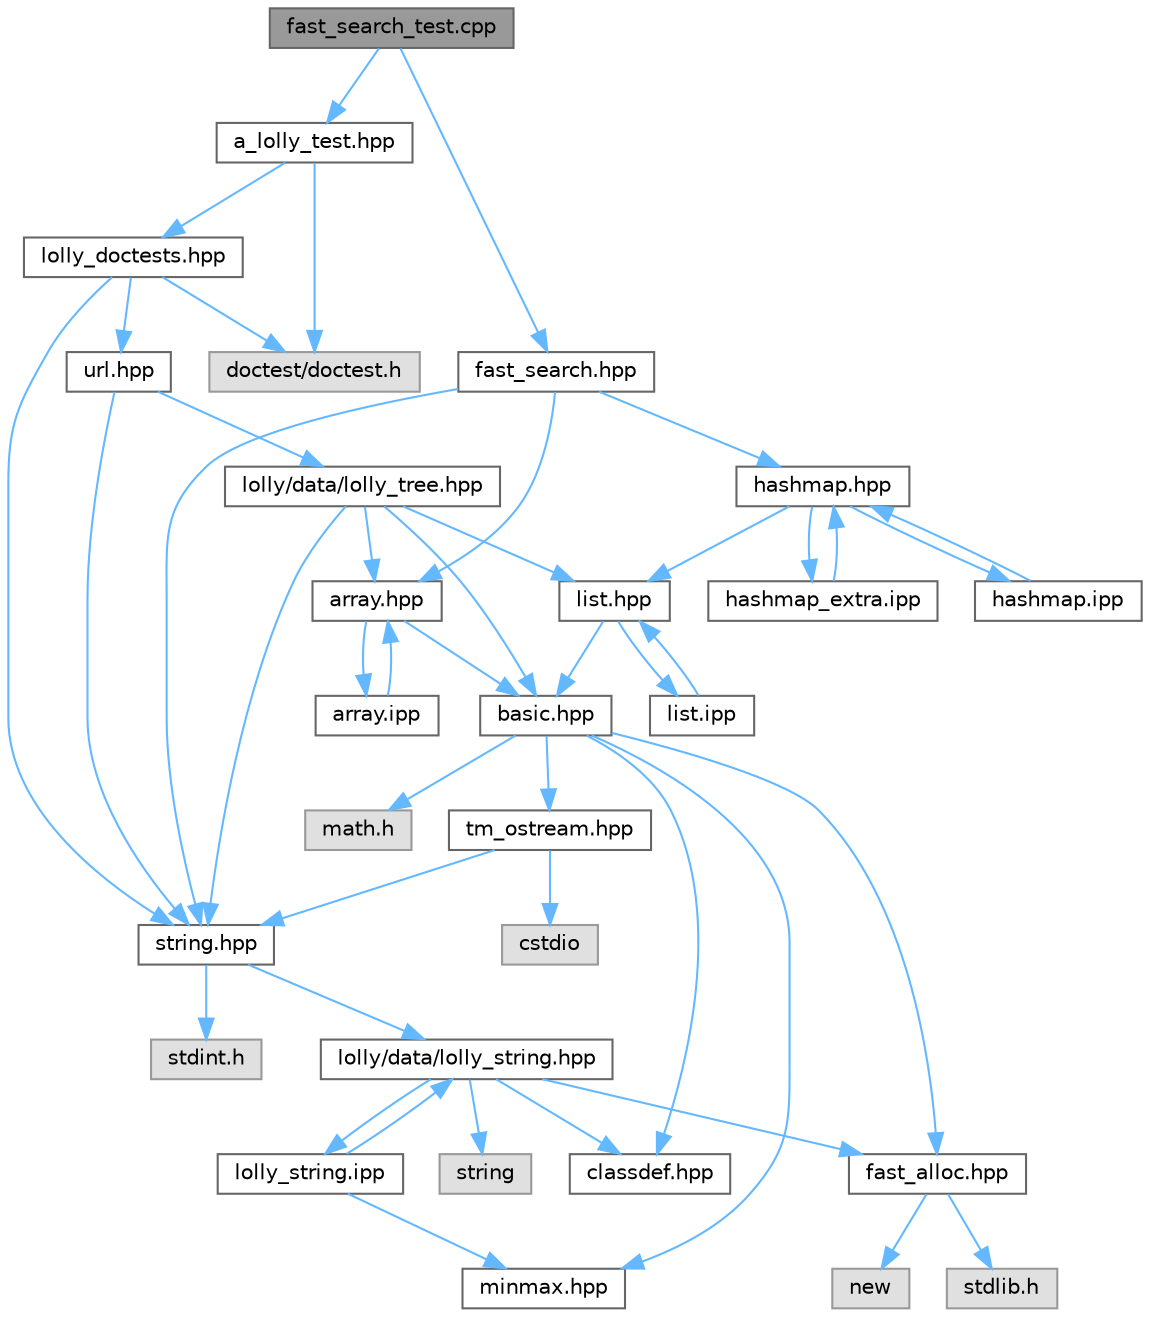 digraph "fast_search_test.cpp"
{
 // LATEX_PDF_SIZE
  bgcolor="transparent";
  edge [fontname=Helvetica,fontsize=10,labelfontname=Helvetica,labelfontsize=10];
  node [fontname=Helvetica,fontsize=10,shape=box,height=0.2,width=0.4];
  Node1 [id="Node000001",label="fast_search_test.cpp",height=0.2,width=0.4,color="gray40", fillcolor="grey60", style="filled", fontcolor="black",tooltip=" "];
  Node1 -> Node2 [id="edge1_Node000001_Node000002",color="steelblue1",style="solid",tooltip=" "];
  Node2 [id="Node000002",label="a_lolly_test.hpp",height=0.2,width=0.4,color="grey40", fillcolor="white", style="filled",URL="$a__lolly__test_8hpp.html",tooltip=" "];
  Node2 -> Node3 [id="edge2_Node000002_Node000003",color="steelblue1",style="solid",tooltip=" "];
  Node3 [id="Node000003",label="doctest/doctest.h",height=0.2,width=0.4,color="grey60", fillcolor="#E0E0E0", style="filled",tooltip=" "];
  Node2 -> Node4 [id="edge3_Node000002_Node000004",color="steelblue1",style="solid",tooltip=" "];
  Node4 [id="Node000004",label="lolly_doctests.hpp",height=0.2,width=0.4,color="grey40", fillcolor="white", style="filled",URL="$lolly__doctests_8hpp.html",tooltip=" "];
  Node4 -> Node3 [id="edge4_Node000004_Node000003",color="steelblue1",style="solid",tooltip=" "];
  Node4 -> Node5 [id="edge5_Node000004_Node000005",color="steelblue1",style="solid",tooltip=" "];
  Node5 [id="Node000005",label="string.hpp",height=0.2,width=0.4,color="grey40", fillcolor="white", style="filled",URL="$string_8hpp.html",tooltip=" "];
  Node5 -> Node6 [id="edge6_Node000005_Node000006",color="steelblue1",style="solid",tooltip=" "];
  Node6 [id="Node000006",label="lolly/data/lolly_string.hpp",height=0.2,width=0.4,color="grey40", fillcolor="white", style="filled",URL="$lolly__string_8hpp.html",tooltip=" "];
  Node6 -> Node7 [id="edge7_Node000006_Node000007",color="steelblue1",style="solid",tooltip=" "];
  Node7 [id="Node000007",label="classdef.hpp",height=0.2,width=0.4,color="grey40", fillcolor="white", style="filled",URL="$classdef_8hpp.html",tooltip=" "];
  Node6 -> Node8 [id="edge8_Node000006_Node000008",color="steelblue1",style="solid",tooltip=" "];
  Node8 [id="Node000008",label="fast_alloc.hpp",height=0.2,width=0.4,color="grey40", fillcolor="white", style="filled",URL="$fast__alloc_8hpp.html",tooltip=" "];
  Node8 -> Node9 [id="edge9_Node000008_Node000009",color="steelblue1",style="solid",tooltip=" "];
  Node9 [id="Node000009",label="stdlib.h",height=0.2,width=0.4,color="grey60", fillcolor="#E0E0E0", style="filled",tooltip=" "];
  Node8 -> Node10 [id="edge10_Node000008_Node000010",color="steelblue1",style="solid",tooltip=" "];
  Node10 [id="Node000010",label="new",height=0.2,width=0.4,color="grey60", fillcolor="#E0E0E0", style="filled",tooltip=" "];
  Node6 -> Node11 [id="edge11_Node000006_Node000011",color="steelblue1",style="solid",tooltip=" "];
  Node11 [id="Node000011",label="string",height=0.2,width=0.4,color="grey60", fillcolor="#E0E0E0", style="filled",tooltip=" "];
  Node6 -> Node12 [id="edge12_Node000006_Node000012",color="steelblue1",style="solid",tooltip=" "];
  Node12 [id="Node000012",label="lolly_string.ipp",height=0.2,width=0.4,color="grey40", fillcolor="white", style="filled",URL="$lolly__string_8ipp.html",tooltip=" "];
  Node12 -> Node6 [id="edge13_Node000012_Node000006",color="steelblue1",style="solid",tooltip=" "];
  Node12 -> Node13 [id="edge14_Node000012_Node000013",color="steelblue1",style="solid",tooltip=" "];
  Node13 [id="Node000013",label="minmax.hpp",height=0.2,width=0.4,color="grey40", fillcolor="white", style="filled",URL="$minmax_8hpp.html",tooltip=" "];
  Node5 -> Node14 [id="edge15_Node000005_Node000014",color="steelblue1",style="solid",tooltip=" "];
  Node14 [id="Node000014",label="stdint.h",height=0.2,width=0.4,color="grey60", fillcolor="#E0E0E0", style="filled",tooltip=" "];
  Node4 -> Node15 [id="edge16_Node000004_Node000015",color="steelblue1",style="solid",tooltip=" "];
  Node15 [id="Node000015",label="url.hpp",height=0.2,width=0.4,color="grey40", fillcolor="white", style="filled",URL="$url_8hpp.html",tooltip=" "];
  Node15 -> Node16 [id="edge17_Node000015_Node000016",color="steelblue1",style="solid",tooltip=" "];
  Node16 [id="Node000016",label="lolly/data/lolly_tree.hpp",height=0.2,width=0.4,color="grey40", fillcolor="white", style="filled",URL="$lolly__tree_8hpp.html",tooltip=" "];
  Node16 -> Node17 [id="edge18_Node000016_Node000017",color="steelblue1",style="solid",tooltip=" "];
  Node17 [id="Node000017",label="array.hpp",height=0.2,width=0.4,color="grey40", fillcolor="white", style="filled",URL="$array_8hpp.html",tooltip=" "];
  Node17 -> Node18 [id="edge19_Node000017_Node000018",color="steelblue1",style="solid",tooltip=" "];
  Node18 [id="Node000018",label="basic.hpp",height=0.2,width=0.4,color="grey40", fillcolor="white", style="filled",URL="$basic_8hpp.html",tooltip=" "];
  Node18 -> Node7 [id="edge20_Node000018_Node000007",color="steelblue1",style="solid",tooltip=" "];
  Node18 -> Node8 [id="edge21_Node000018_Node000008",color="steelblue1",style="solid",tooltip=" "];
  Node18 -> Node13 [id="edge22_Node000018_Node000013",color="steelblue1",style="solid",tooltip=" "];
  Node18 -> Node19 [id="edge23_Node000018_Node000019",color="steelblue1",style="solid",tooltip=" "];
  Node19 [id="Node000019",label="tm_ostream.hpp",height=0.2,width=0.4,color="grey40", fillcolor="white", style="filled",URL="$tm__ostream_8hpp.html",tooltip=" "];
  Node19 -> Node5 [id="edge24_Node000019_Node000005",color="steelblue1",style="solid",tooltip=" "];
  Node19 -> Node20 [id="edge25_Node000019_Node000020",color="steelblue1",style="solid",tooltip=" "];
  Node20 [id="Node000020",label="cstdio",height=0.2,width=0.4,color="grey60", fillcolor="#E0E0E0", style="filled",tooltip=" "];
  Node18 -> Node21 [id="edge26_Node000018_Node000021",color="steelblue1",style="solid",tooltip=" "];
  Node21 [id="Node000021",label="math.h",height=0.2,width=0.4,color="grey60", fillcolor="#E0E0E0", style="filled",tooltip=" "];
  Node17 -> Node22 [id="edge27_Node000017_Node000022",color="steelblue1",style="solid",tooltip=" "];
  Node22 [id="Node000022",label="array.ipp",height=0.2,width=0.4,color="grey40", fillcolor="white", style="filled",URL="$array_8ipp.html",tooltip=" "];
  Node22 -> Node17 [id="edge28_Node000022_Node000017",color="steelblue1",style="solid",tooltip=" "];
  Node16 -> Node18 [id="edge29_Node000016_Node000018",color="steelblue1",style="solid",tooltip=" "];
  Node16 -> Node23 [id="edge30_Node000016_Node000023",color="steelblue1",style="solid",tooltip=" "];
  Node23 [id="Node000023",label="list.hpp",height=0.2,width=0.4,color="grey40", fillcolor="white", style="filled",URL="$list_8hpp.html",tooltip=" "];
  Node23 -> Node18 [id="edge31_Node000023_Node000018",color="steelblue1",style="solid",tooltip=" "];
  Node23 -> Node24 [id="edge32_Node000023_Node000024",color="steelblue1",style="solid",tooltip=" "];
  Node24 [id="Node000024",label="list.ipp",height=0.2,width=0.4,color="grey40", fillcolor="white", style="filled",URL="$list_8ipp.html",tooltip=" "];
  Node24 -> Node23 [id="edge33_Node000024_Node000023",color="steelblue1",style="solid",tooltip=" "];
  Node16 -> Node5 [id="edge34_Node000016_Node000005",color="steelblue1",style="solid",tooltip=" "];
  Node15 -> Node5 [id="edge35_Node000015_Node000005",color="steelblue1",style="solid",tooltip=" "];
  Node1 -> Node25 [id="edge36_Node000001_Node000025",color="steelblue1",style="solid",tooltip=" "];
  Node25 [id="Node000025",label="fast_search.hpp",height=0.2,width=0.4,color="grey40", fillcolor="white", style="filled",URL="$fast__search_8hpp.html",tooltip=" "];
  Node25 -> Node17 [id="edge37_Node000025_Node000017",color="steelblue1",style="solid",tooltip=" "];
  Node25 -> Node26 [id="edge38_Node000025_Node000026",color="steelblue1",style="solid",tooltip=" "];
  Node26 [id="Node000026",label="hashmap.hpp",height=0.2,width=0.4,color="grey40", fillcolor="white", style="filled",URL="$hashmap_8hpp.html",tooltip=" "];
  Node26 -> Node23 [id="edge39_Node000026_Node000023",color="steelblue1",style="solid",tooltip=" "];
  Node26 -> Node27 [id="edge40_Node000026_Node000027",color="steelblue1",style="solid",tooltip=" "];
  Node27 [id="Node000027",label="hashmap.ipp",height=0.2,width=0.4,color="grey40", fillcolor="white", style="filled",URL="$hashmap_8ipp.html",tooltip=" "];
  Node27 -> Node26 [id="edge41_Node000027_Node000026",color="steelblue1",style="solid",tooltip=" "];
  Node26 -> Node28 [id="edge42_Node000026_Node000028",color="steelblue1",style="solid",tooltip=" "];
  Node28 [id="Node000028",label="hashmap_extra.ipp",height=0.2,width=0.4,color="grey40", fillcolor="white", style="filled",URL="$hashmap__extra_8ipp.html",tooltip=" "];
  Node28 -> Node26 [id="edge43_Node000028_Node000026",color="steelblue1",style="solid",tooltip=" "];
  Node25 -> Node5 [id="edge44_Node000025_Node000005",color="steelblue1",style="solid",tooltip=" "];
}
